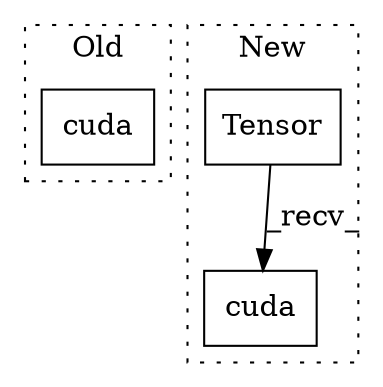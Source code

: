 digraph G {
subgraph cluster0 {
1 [label="cuda" a="32" s="671" l="6" shape="box"];
label = "Old";
style="dotted";
}
subgraph cluster1 {
2 [label="Tensor" a="32" s="706,725" l="7,1" shape="box"];
3 [label="cuda" a="32" s="727" l="6" shape="box"];
label = "New";
style="dotted";
}
2 -> 3 [label="_recv_"];
}